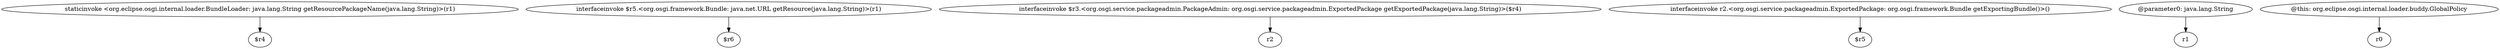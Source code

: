 digraph g {
0[label="staticinvoke <org.eclipse.osgi.internal.loader.BundleLoader: java.lang.String getResourcePackageName(java.lang.String)>(r1)"]
1[label="$r4"]
0->1[label=""]
2[label="interfaceinvoke $r5.<org.osgi.framework.Bundle: java.net.URL getResource(java.lang.String)>(r1)"]
3[label="$r6"]
2->3[label=""]
4[label="interfaceinvoke $r3.<org.osgi.service.packageadmin.PackageAdmin: org.osgi.service.packageadmin.ExportedPackage getExportedPackage(java.lang.String)>($r4)"]
5[label="r2"]
4->5[label=""]
6[label="interfaceinvoke r2.<org.osgi.service.packageadmin.ExportedPackage: org.osgi.framework.Bundle getExportingBundle()>()"]
7[label="$r5"]
6->7[label=""]
8[label="@parameter0: java.lang.String"]
9[label="r1"]
8->9[label=""]
10[label="@this: org.eclipse.osgi.internal.loader.buddy.GlobalPolicy"]
11[label="r0"]
10->11[label=""]
}